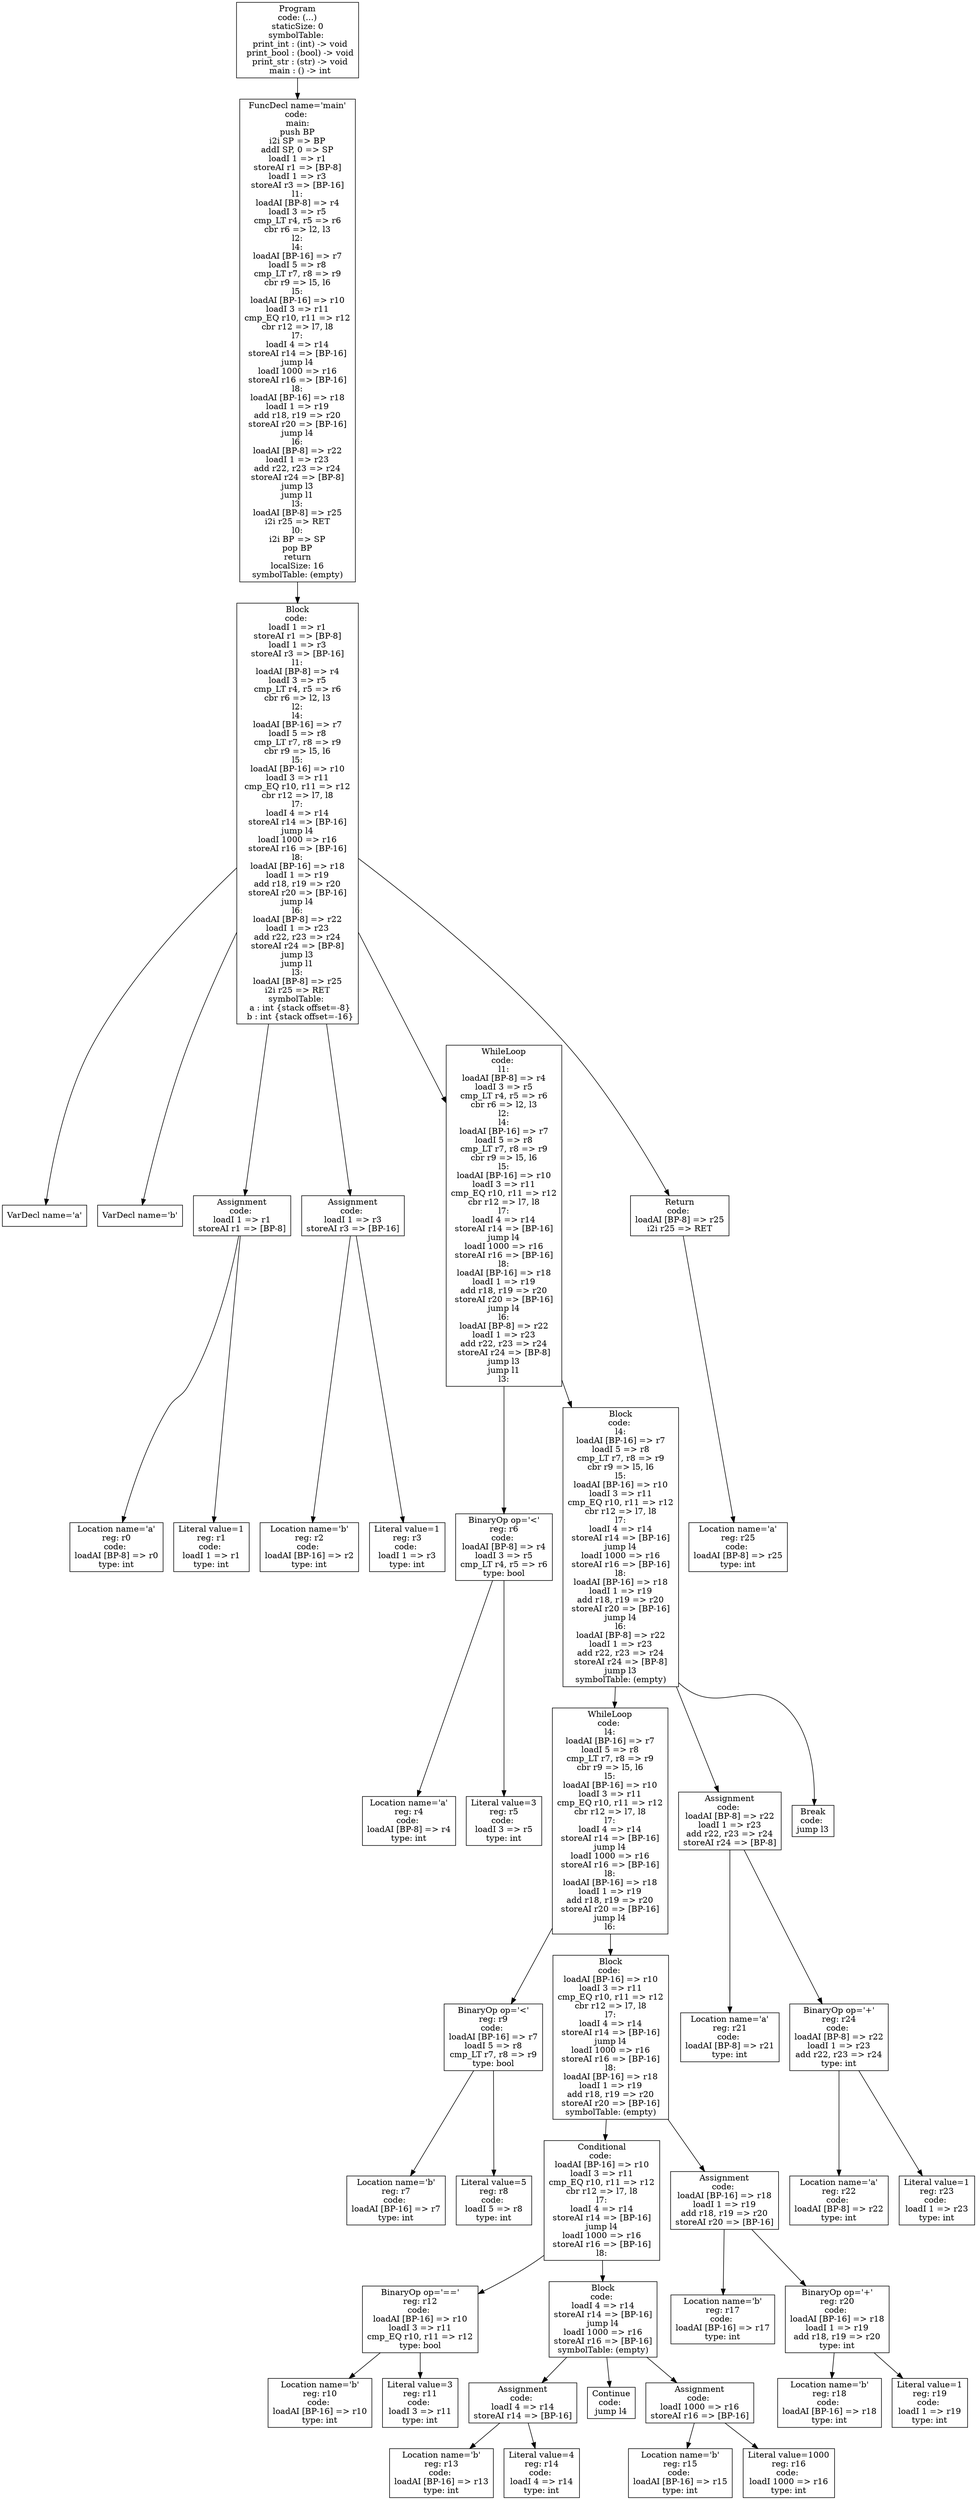 digraph AST {
3 [shape=box, label="VarDecl name='a'"];
4 [shape=box, label="VarDecl name='b'"];
6 [shape=box, label="Location name='a'\nreg: r0\ncode: \nloadAI [BP-8] => r0\ntype: int"];
7 [shape=box, label="Literal value=1\nreg: r1\ncode: \nloadI 1 => r1\ntype: int"];
5 [shape=box, label="Assignment\ncode: \nloadI 1 => r1\nstoreAI r1 => [BP-8]"];
5 -> 6;
5 -> 7;
9 [shape=box, label="Location name='b'\nreg: r2\ncode: \nloadAI [BP-16] => r2\ntype: int"];
10 [shape=box, label="Literal value=1\nreg: r3\ncode: \nloadI 1 => r3\ntype: int"];
8 [shape=box, label="Assignment\ncode: \nloadI 1 => r3\nstoreAI r3 => [BP-16]"];
8 -> 9;
8 -> 10;
13 [shape=box, label="Location name='a'\nreg: r4\ncode: \nloadAI [BP-8] => r4\ntype: int"];
14 [shape=box, label="Literal value=3\nreg: r5\ncode: \nloadI 3 => r5\ntype: int"];
12 [shape=box, label="BinaryOp op='<'\nreg: r6\ncode: \nloadAI [BP-8] => r4\nloadI 3 => r5\ncmp_LT r4, r5 => r6\ntype: bool"];
12 -> 13;
12 -> 14;
18 [shape=box, label="Location name='b'\nreg: r7\ncode: \nloadAI [BP-16] => r7\ntype: int"];
19 [shape=box, label="Literal value=5\nreg: r8\ncode: \nloadI 5 => r8\ntype: int"];
17 [shape=box, label="BinaryOp op='<'\nreg: r9\ncode: \nloadAI [BP-16] => r7\nloadI 5 => r8\ncmp_LT r7, r8 => r9\ntype: bool"];
17 -> 18;
17 -> 19;
23 [shape=box, label="Location name='b'\nreg: r10\ncode: \nloadAI [BP-16] => r10\ntype: int"];
24 [shape=box, label="Literal value=3\nreg: r11\ncode: \nloadI 3 => r11\ntype: int"];
22 [shape=box, label="BinaryOp op='=='\nreg: r12\ncode: \nloadAI [BP-16] => r10\nloadI 3 => r11\ncmp_EQ r10, r11 => r12\ntype: bool"];
22 -> 23;
22 -> 24;
27 [shape=box, label="Location name='b'\nreg: r13\ncode: \nloadAI [BP-16] => r13\ntype: int"];
28 [shape=box, label="Literal value=4\nreg: r14\ncode: \nloadI 4 => r14\ntype: int"];
26 [shape=box, label="Assignment\ncode: \nloadI 4 => r14\nstoreAI r14 => [BP-16]"];
26 -> 27;
26 -> 28;
29 [shape=box, label="Continue\ncode: \njump l4"];
31 [shape=box, label="Location name='b'\nreg: r15\ncode: \nloadAI [BP-16] => r15\ntype: int"];
32 [shape=box, label="Literal value=1000\nreg: r16\ncode: \nloadI 1000 => r16\ntype: int"];
30 [shape=box, label="Assignment\ncode: \nloadI 1000 => r16\nstoreAI r16 => [BP-16]"];
30 -> 31;
30 -> 32;
25 [shape=box, label="Block\ncode: \nloadI 4 => r14\nstoreAI r14 => [BP-16]\njump l4\nloadI 1000 => r16\nstoreAI r16 => [BP-16]\nsymbolTable: (empty)"];
25 -> 26;
25 -> 29;
25 -> 30;
21 [shape=box, label="Conditional\ncode: \nloadAI [BP-16] => r10\nloadI 3 => r11\ncmp_EQ r10, r11 => r12\ncbr r12 => l7, l8\nl7:\nloadI 4 => r14\nstoreAI r14 => [BP-16]\njump l4\nloadI 1000 => r16\nstoreAI r16 => [BP-16]\nl8:"];
21 -> 22;
21 -> 25;
34 [shape=box, label="Location name='b'\nreg: r17\ncode: \nloadAI [BP-16] => r17\ntype: int"];
36 [shape=box, label="Location name='b'\nreg: r18\ncode: \nloadAI [BP-16] => r18\ntype: int"];
37 [shape=box, label="Literal value=1\nreg: r19\ncode: \nloadI 1 => r19\ntype: int"];
35 [shape=box, label="BinaryOp op='+'\nreg: r20\ncode: \nloadAI [BP-16] => r18\nloadI 1 => r19\nadd r18, r19 => r20\ntype: int"];
35 -> 36;
35 -> 37;
33 [shape=box, label="Assignment\ncode: \nloadAI [BP-16] => r18\nloadI 1 => r19\nadd r18, r19 => r20\nstoreAI r20 => [BP-16]"];
33 -> 34;
33 -> 35;
20 [shape=box, label="Block\ncode: \nloadAI [BP-16] => r10\nloadI 3 => r11\ncmp_EQ r10, r11 => r12\ncbr r12 => l7, l8\nl7:\nloadI 4 => r14\nstoreAI r14 => [BP-16]\njump l4\nloadI 1000 => r16\nstoreAI r16 => [BP-16]\nl8:\nloadAI [BP-16] => r18\nloadI 1 => r19\nadd r18, r19 => r20\nstoreAI r20 => [BP-16]\nsymbolTable: (empty)"];
20 -> 21;
20 -> 33;
16 [shape=box, label="WhileLoop\ncode: \nl4:\nloadAI [BP-16] => r7\nloadI 5 => r8\ncmp_LT r7, r8 => r9\ncbr r9 => l5, l6\nl5:\nloadAI [BP-16] => r10\nloadI 3 => r11\ncmp_EQ r10, r11 => r12\ncbr r12 => l7, l8\nl7:\nloadI 4 => r14\nstoreAI r14 => [BP-16]\njump l4\nloadI 1000 => r16\nstoreAI r16 => [BP-16]\nl8:\nloadAI [BP-16] => r18\nloadI 1 => r19\nadd r18, r19 => r20\nstoreAI r20 => [BP-16]\njump l4\nl6:"];
16 -> 17;
16 -> 20;
39 [shape=box, label="Location name='a'\nreg: r21\ncode: \nloadAI [BP-8] => r21\ntype: int"];
41 [shape=box, label="Location name='a'\nreg: r22\ncode: \nloadAI [BP-8] => r22\ntype: int"];
42 [shape=box, label="Literal value=1\nreg: r23\ncode: \nloadI 1 => r23\ntype: int"];
40 [shape=box, label="BinaryOp op='+'\nreg: r24\ncode: \nloadAI [BP-8] => r22\nloadI 1 => r23\nadd r22, r23 => r24\ntype: int"];
40 -> 41;
40 -> 42;
38 [shape=box, label="Assignment\ncode: \nloadAI [BP-8] => r22\nloadI 1 => r23\nadd r22, r23 => r24\nstoreAI r24 => [BP-8]"];
38 -> 39;
38 -> 40;
43 [shape=box, label="Break\ncode: \njump l3"];
15 [shape=box, label="Block\ncode: \nl4:\nloadAI [BP-16] => r7\nloadI 5 => r8\ncmp_LT r7, r8 => r9\ncbr r9 => l5, l6\nl5:\nloadAI [BP-16] => r10\nloadI 3 => r11\ncmp_EQ r10, r11 => r12\ncbr r12 => l7, l8\nl7:\nloadI 4 => r14\nstoreAI r14 => [BP-16]\njump l4\nloadI 1000 => r16\nstoreAI r16 => [BP-16]\nl8:\nloadAI [BP-16] => r18\nloadI 1 => r19\nadd r18, r19 => r20\nstoreAI r20 => [BP-16]\njump l4\nl6:\nloadAI [BP-8] => r22\nloadI 1 => r23\nadd r22, r23 => r24\nstoreAI r24 => [BP-8]\njump l3\nsymbolTable: (empty)"];
15 -> 16;
15 -> 38;
15 -> 43;
11 [shape=box, label="WhileLoop\ncode: \nl1:\nloadAI [BP-8] => r4\nloadI 3 => r5\ncmp_LT r4, r5 => r6\ncbr r6 => l2, l3\nl2:\nl4:\nloadAI [BP-16] => r7\nloadI 5 => r8\ncmp_LT r7, r8 => r9\ncbr r9 => l5, l6\nl5:\nloadAI [BP-16] => r10\nloadI 3 => r11\ncmp_EQ r10, r11 => r12\ncbr r12 => l7, l8\nl7:\nloadI 4 => r14\nstoreAI r14 => [BP-16]\njump l4\nloadI 1000 => r16\nstoreAI r16 => [BP-16]\nl8:\nloadAI [BP-16] => r18\nloadI 1 => r19\nadd r18, r19 => r20\nstoreAI r20 => [BP-16]\njump l4\nl6:\nloadAI [BP-8] => r22\nloadI 1 => r23\nadd r22, r23 => r24\nstoreAI r24 => [BP-8]\njump l3\njump l1\nl3:"];
11 -> 12;
11 -> 15;
45 [shape=box, label="Location name='a'\nreg: r25\ncode: \nloadAI [BP-8] => r25\ntype: int"];
44 [shape=box, label="Return\ncode: \nloadAI [BP-8] => r25\ni2i r25 => RET"];
44 -> 45;
2 [shape=box, label="Block\ncode: \nloadI 1 => r1\nstoreAI r1 => [BP-8]\nloadI 1 => r3\nstoreAI r3 => [BP-16]\nl1:\nloadAI [BP-8] => r4\nloadI 3 => r5\ncmp_LT r4, r5 => r6\ncbr r6 => l2, l3\nl2:\nl4:\nloadAI [BP-16] => r7\nloadI 5 => r8\ncmp_LT r7, r8 => r9\ncbr r9 => l5, l6\nl5:\nloadAI [BP-16] => r10\nloadI 3 => r11\ncmp_EQ r10, r11 => r12\ncbr r12 => l7, l8\nl7:\nloadI 4 => r14\nstoreAI r14 => [BP-16]\njump l4\nloadI 1000 => r16\nstoreAI r16 => [BP-16]\nl8:\nloadAI [BP-16] => r18\nloadI 1 => r19\nadd r18, r19 => r20\nstoreAI r20 => [BP-16]\njump l4\nl6:\nloadAI [BP-8] => r22\nloadI 1 => r23\nadd r22, r23 => r24\nstoreAI r24 => [BP-8]\njump l3\njump l1\nl3:\nloadAI [BP-8] => r25\ni2i r25 => RET\nsymbolTable: \n  a : int {stack offset=-8}\n  b : int {stack offset=-16}"];
2 -> 3;
2 -> 4;
2 -> 5;
2 -> 8;
2 -> 11;
2 -> 44;
1 [shape=box, label="FuncDecl name='main'\ncode: \nmain:\npush BP\ni2i SP => BP\naddI SP, 0 => SP\nloadI 1 => r1\nstoreAI r1 => [BP-8]\nloadI 1 => r3\nstoreAI r3 => [BP-16]\nl1:\nloadAI [BP-8] => r4\nloadI 3 => r5\ncmp_LT r4, r5 => r6\ncbr r6 => l2, l3\nl2:\nl4:\nloadAI [BP-16] => r7\nloadI 5 => r8\ncmp_LT r7, r8 => r9\ncbr r9 => l5, l6\nl5:\nloadAI [BP-16] => r10\nloadI 3 => r11\ncmp_EQ r10, r11 => r12\ncbr r12 => l7, l8\nl7:\nloadI 4 => r14\nstoreAI r14 => [BP-16]\njump l4\nloadI 1000 => r16\nstoreAI r16 => [BP-16]\nl8:\nloadAI [BP-16] => r18\nloadI 1 => r19\nadd r18, r19 => r20\nstoreAI r20 => [BP-16]\njump l4\nl6:\nloadAI [BP-8] => r22\nloadI 1 => r23\nadd r22, r23 => r24\nstoreAI r24 => [BP-8]\njump l3\njump l1\nl3:\nloadAI [BP-8] => r25\ni2i r25 => RET\nl0:\ni2i BP => SP\npop BP\nreturn\nlocalSize: 16\nsymbolTable: (empty)"];
1 -> 2;
0 [shape=box, label="Program\ncode: (...)\nstaticSize: 0\nsymbolTable: \n  print_int : (int) -> void\n  print_bool : (bool) -> void\n  print_str : (str) -> void\n  main : () -> int"];
0 -> 1;
}
